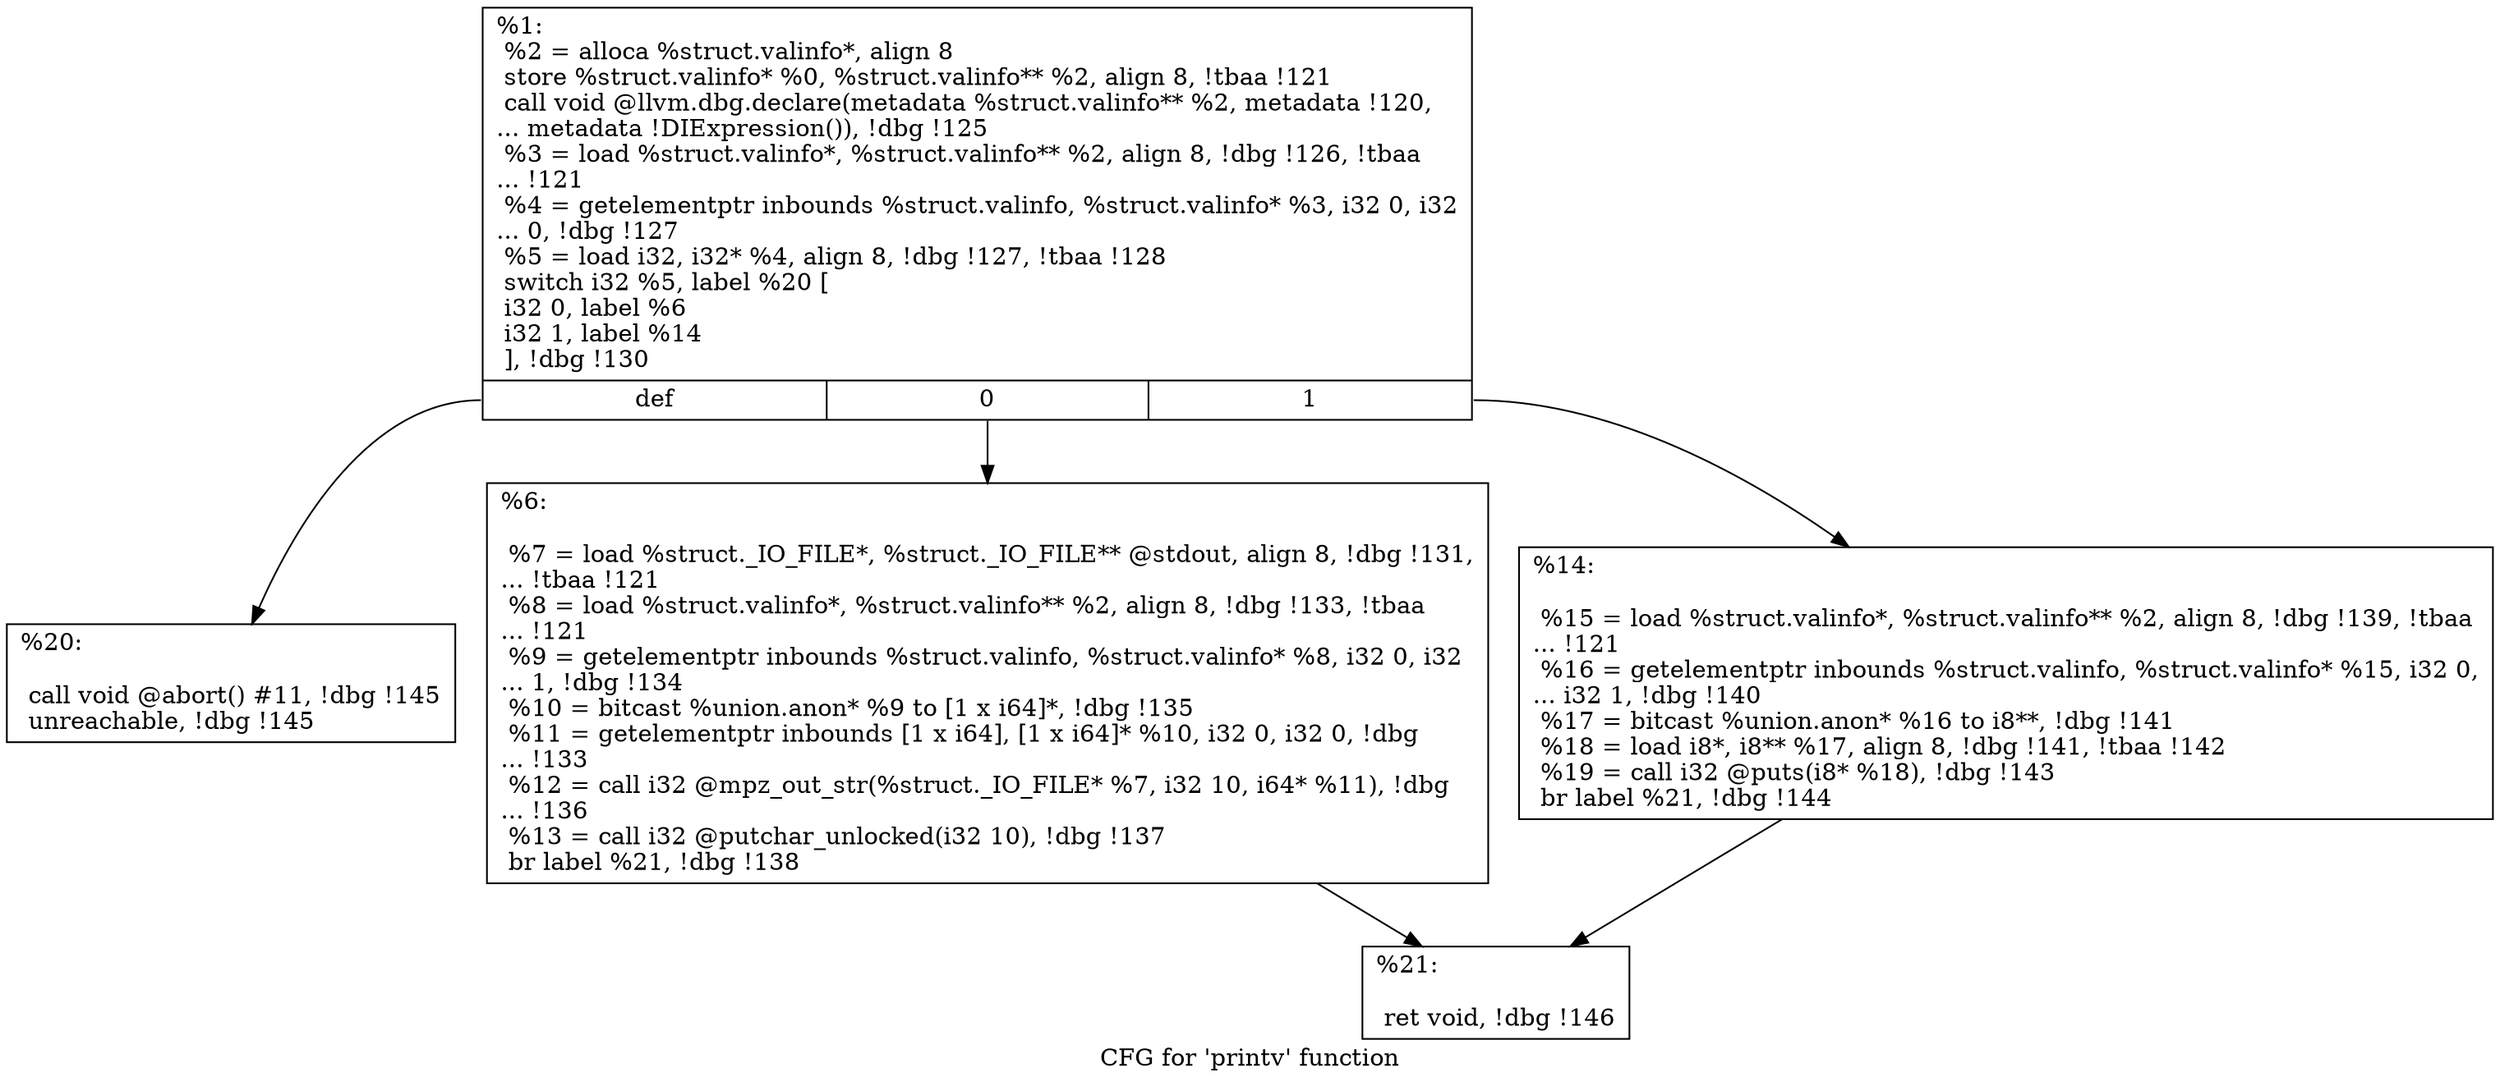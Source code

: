 digraph "CFG for 'printv' function" {
	label="CFG for 'printv' function";

	Node0x2377d70 [shape=record,label="{%1:\l  %2 = alloca %struct.valinfo*, align 8\l  store %struct.valinfo* %0, %struct.valinfo** %2, align 8, !tbaa !121\l  call void @llvm.dbg.declare(metadata %struct.valinfo** %2, metadata !120,\l... metadata !DIExpression()), !dbg !125\l  %3 = load %struct.valinfo*, %struct.valinfo** %2, align 8, !dbg !126, !tbaa\l... !121\l  %4 = getelementptr inbounds %struct.valinfo, %struct.valinfo* %3, i32 0, i32\l... 0, !dbg !127\l  %5 = load i32, i32* %4, align 8, !dbg !127, !tbaa !128\l  switch i32 %5, label %20 [\l    i32 0, label %6\l    i32 1, label %14\l  ], !dbg !130\l|{<s0>def|<s1>0|<s2>1}}"];
	Node0x2377d70:s0 -> Node0x23781b0;
	Node0x2377d70:s1 -> Node0x2378110;
	Node0x2377d70:s2 -> Node0x2378160;
	Node0x2378110 [shape=record,label="{%6:\l\l  %7 = load %struct._IO_FILE*, %struct._IO_FILE** @stdout, align 8, !dbg !131,\l... !tbaa !121\l  %8 = load %struct.valinfo*, %struct.valinfo** %2, align 8, !dbg !133, !tbaa\l... !121\l  %9 = getelementptr inbounds %struct.valinfo, %struct.valinfo* %8, i32 0, i32\l... 1, !dbg !134\l  %10 = bitcast %union.anon* %9 to [1 x i64]*, !dbg !135\l  %11 = getelementptr inbounds [1 x i64], [1 x i64]* %10, i32 0, i32 0, !dbg\l... !133\l  %12 = call i32 @mpz_out_str(%struct._IO_FILE* %7, i32 10, i64* %11), !dbg\l... !136\l  %13 = call i32 @putchar_unlocked(i32 10), !dbg !137\l  br label %21, !dbg !138\l}"];
	Node0x2378110 -> Node0x2378200;
	Node0x2378160 [shape=record,label="{%14:\l\l  %15 = load %struct.valinfo*, %struct.valinfo** %2, align 8, !dbg !139, !tbaa\l... !121\l  %16 = getelementptr inbounds %struct.valinfo, %struct.valinfo* %15, i32 0,\l... i32 1, !dbg !140\l  %17 = bitcast %union.anon* %16 to i8**, !dbg !141\l  %18 = load i8*, i8** %17, align 8, !dbg !141, !tbaa !142\l  %19 = call i32 @puts(i8* %18), !dbg !143\l  br label %21, !dbg !144\l}"];
	Node0x2378160 -> Node0x2378200;
	Node0x23781b0 [shape=record,label="{%20:\l\l  call void @abort() #11, !dbg !145\l  unreachable, !dbg !145\l}"];
	Node0x2378200 [shape=record,label="{%21:\l\l  ret void, !dbg !146\l}"];
}
